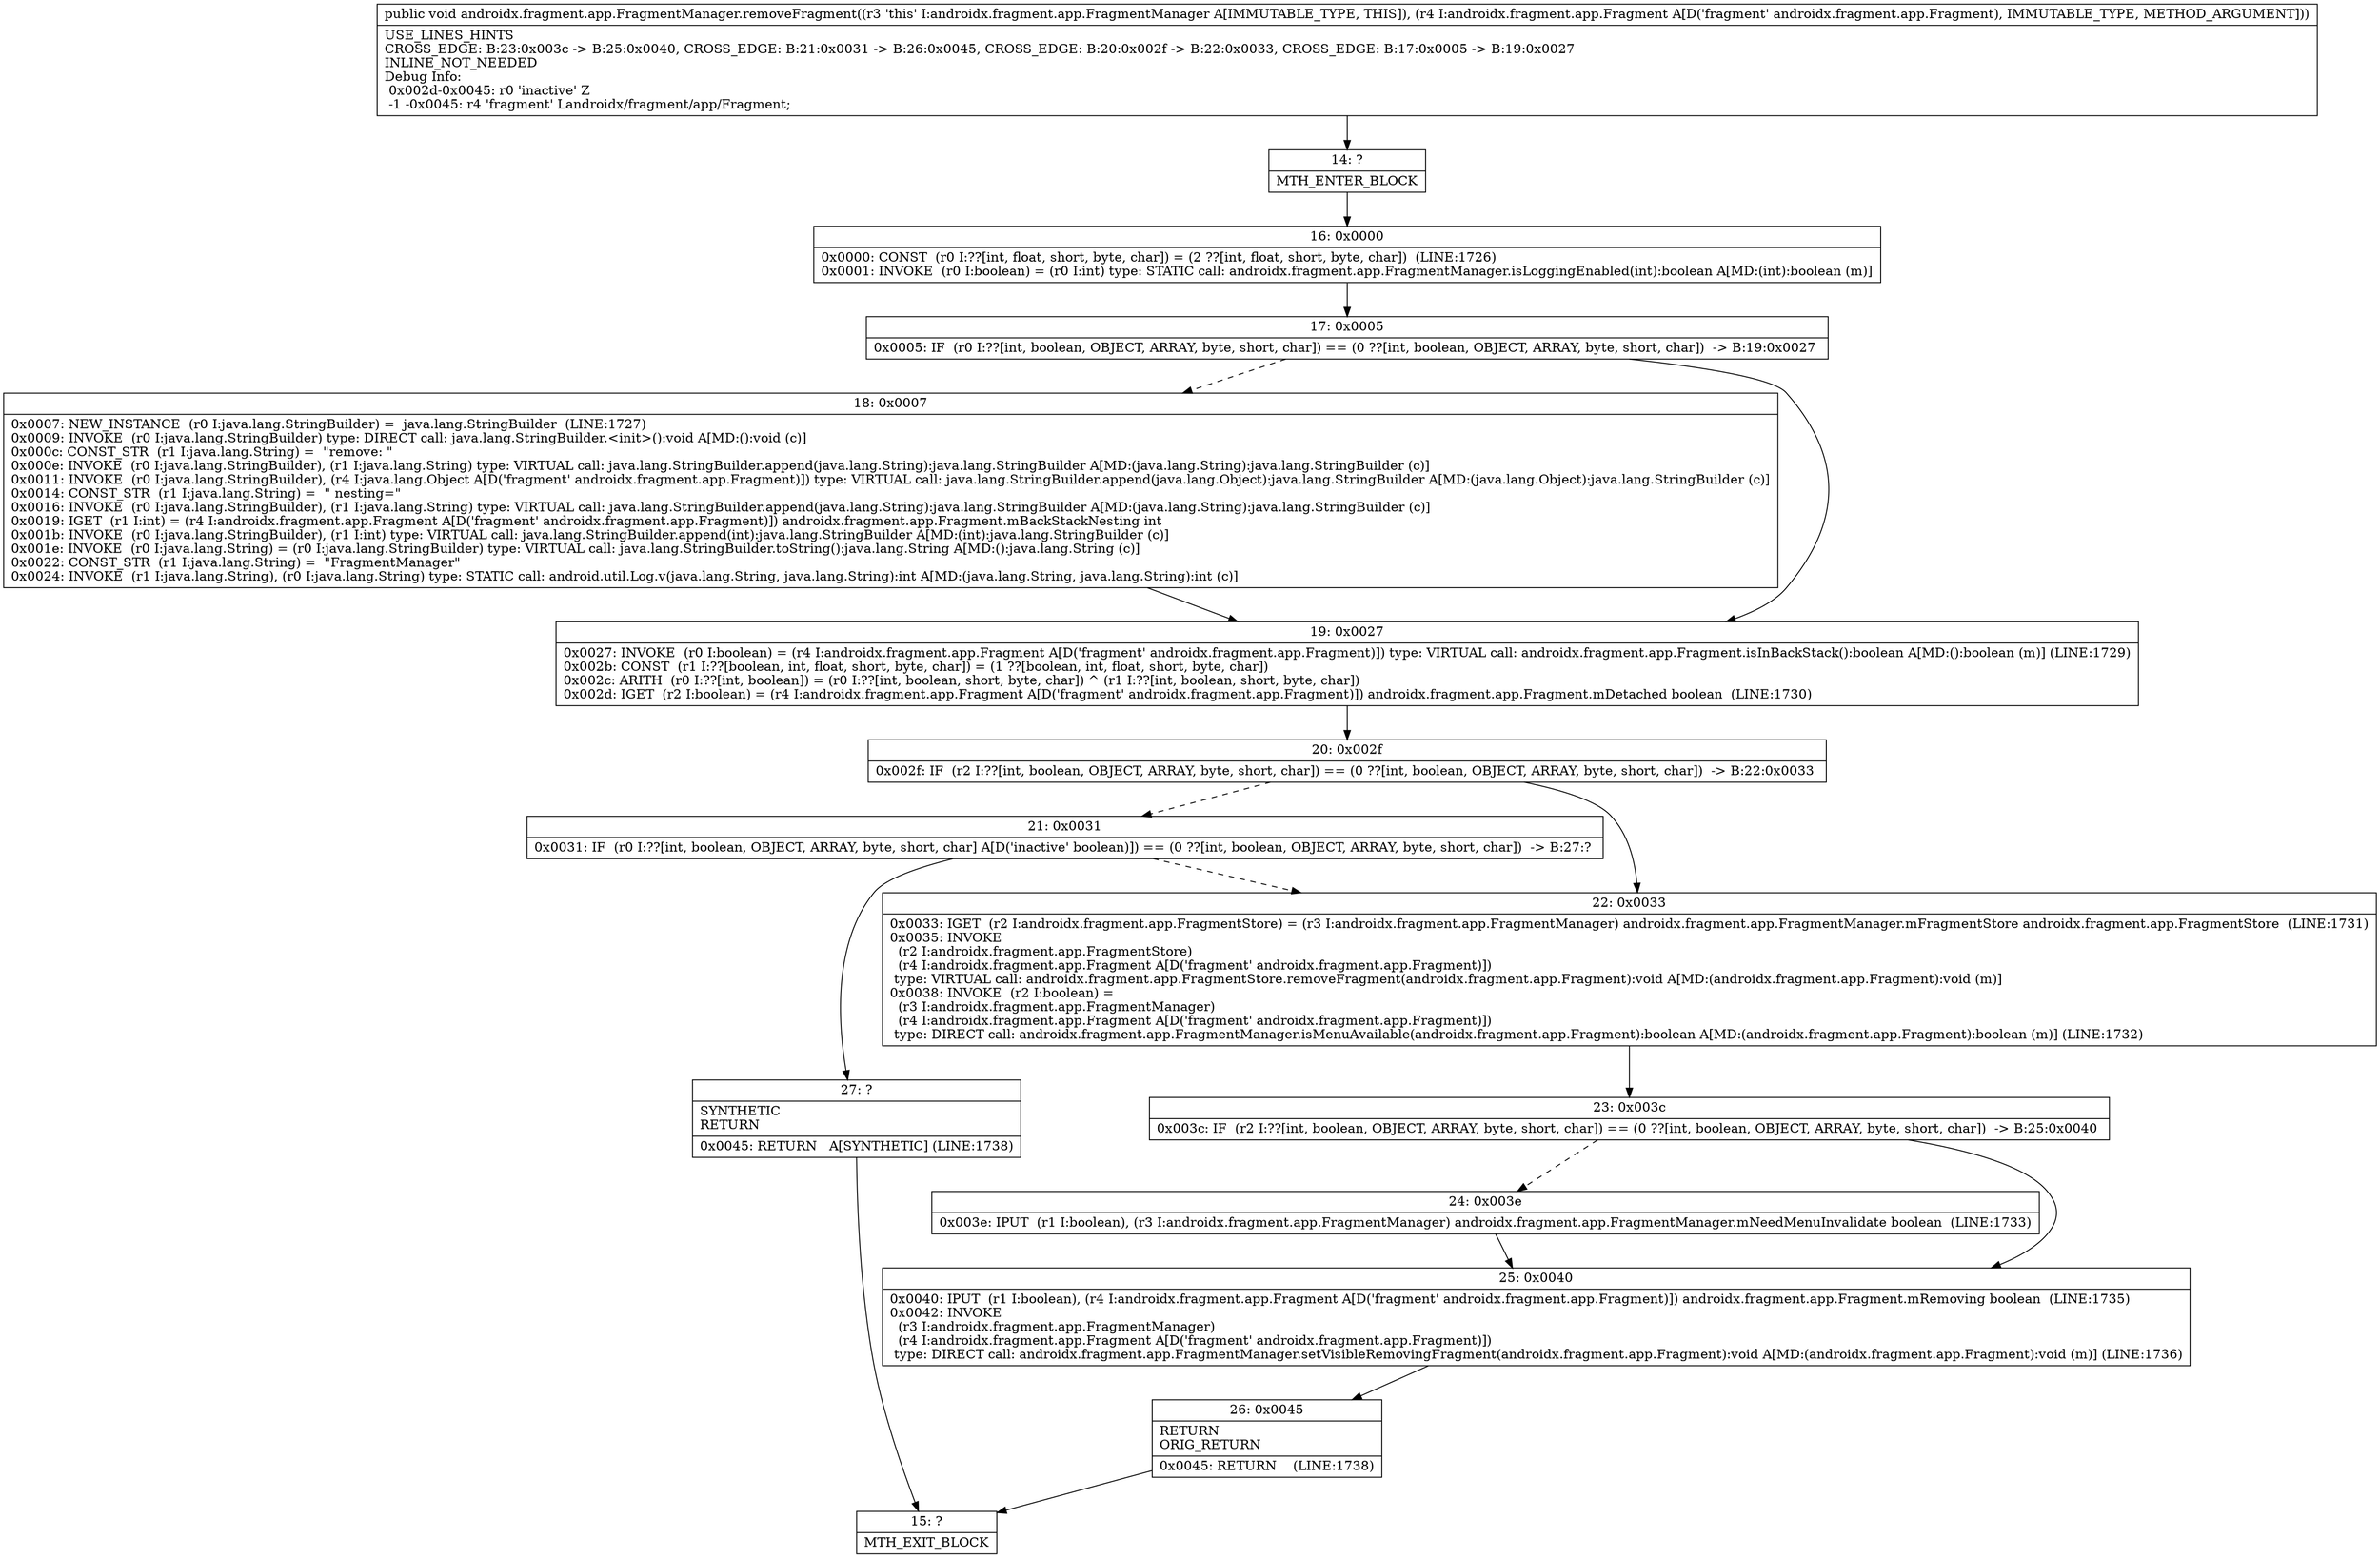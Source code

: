digraph "CFG forandroidx.fragment.app.FragmentManager.removeFragment(Landroidx\/fragment\/app\/Fragment;)V" {
Node_14 [shape=record,label="{14\:\ ?|MTH_ENTER_BLOCK\l}"];
Node_16 [shape=record,label="{16\:\ 0x0000|0x0000: CONST  (r0 I:??[int, float, short, byte, char]) = (2 ??[int, float, short, byte, char])  (LINE:1726)\l0x0001: INVOKE  (r0 I:boolean) = (r0 I:int) type: STATIC call: androidx.fragment.app.FragmentManager.isLoggingEnabled(int):boolean A[MD:(int):boolean (m)]\l}"];
Node_17 [shape=record,label="{17\:\ 0x0005|0x0005: IF  (r0 I:??[int, boolean, OBJECT, ARRAY, byte, short, char]) == (0 ??[int, boolean, OBJECT, ARRAY, byte, short, char])  \-\> B:19:0x0027 \l}"];
Node_18 [shape=record,label="{18\:\ 0x0007|0x0007: NEW_INSTANCE  (r0 I:java.lang.StringBuilder) =  java.lang.StringBuilder  (LINE:1727)\l0x0009: INVOKE  (r0 I:java.lang.StringBuilder) type: DIRECT call: java.lang.StringBuilder.\<init\>():void A[MD:():void (c)]\l0x000c: CONST_STR  (r1 I:java.lang.String) =  \"remove: \" \l0x000e: INVOKE  (r0 I:java.lang.StringBuilder), (r1 I:java.lang.String) type: VIRTUAL call: java.lang.StringBuilder.append(java.lang.String):java.lang.StringBuilder A[MD:(java.lang.String):java.lang.StringBuilder (c)]\l0x0011: INVOKE  (r0 I:java.lang.StringBuilder), (r4 I:java.lang.Object A[D('fragment' androidx.fragment.app.Fragment)]) type: VIRTUAL call: java.lang.StringBuilder.append(java.lang.Object):java.lang.StringBuilder A[MD:(java.lang.Object):java.lang.StringBuilder (c)]\l0x0014: CONST_STR  (r1 I:java.lang.String) =  \" nesting=\" \l0x0016: INVOKE  (r0 I:java.lang.StringBuilder), (r1 I:java.lang.String) type: VIRTUAL call: java.lang.StringBuilder.append(java.lang.String):java.lang.StringBuilder A[MD:(java.lang.String):java.lang.StringBuilder (c)]\l0x0019: IGET  (r1 I:int) = (r4 I:androidx.fragment.app.Fragment A[D('fragment' androidx.fragment.app.Fragment)]) androidx.fragment.app.Fragment.mBackStackNesting int \l0x001b: INVOKE  (r0 I:java.lang.StringBuilder), (r1 I:int) type: VIRTUAL call: java.lang.StringBuilder.append(int):java.lang.StringBuilder A[MD:(int):java.lang.StringBuilder (c)]\l0x001e: INVOKE  (r0 I:java.lang.String) = (r0 I:java.lang.StringBuilder) type: VIRTUAL call: java.lang.StringBuilder.toString():java.lang.String A[MD:():java.lang.String (c)]\l0x0022: CONST_STR  (r1 I:java.lang.String) =  \"FragmentManager\" \l0x0024: INVOKE  (r1 I:java.lang.String), (r0 I:java.lang.String) type: STATIC call: android.util.Log.v(java.lang.String, java.lang.String):int A[MD:(java.lang.String, java.lang.String):int (c)]\l}"];
Node_19 [shape=record,label="{19\:\ 0x0027|0x0027: INVOKE  (r0 I:boolean) = (r4 I:androidx.fragment.app.Fragment A[D('fragment' androidx.fragment.app.Fragment)]) type: VIRTUAL call: androidx.fragment.app.Fragment.isInBackStack():boolean A[MD:():boolean (m)] (LINE:1729)\l0x002b: CONST  (r1 I:??[boolean, int, float, short, byte, char]) = (1 ??[boolean, int, float, short, byte, char]) \l0x002c: ARITH  (r0 I:??[int, boolean]) = (r0 I:??[int, boolean, short, byte, char]) ^ (r1 I:??[int, boolean, short, byte, char]) \l0x002d: IGET  (r2 I:boolean) = (r4 I:androidx.fragment.app.Fragment A[D('fragment' androidx.fragment.app.Fragment)]) androidx.fragment.app.Fragment.mDetached boolean  (LINE:1730)\l}"];
Node_20 [shape=record,label="{20\:\ 0x002f|0x002f: IF  (r2 I:??[int, boolean, OBJECT, ARRAY, byte, short, char]) == (0 ??[int, boolean, OBJECT, ARRAY, byte, short, char])  \-\> B:22:0x0033 \l}"];
Node_21 [shape=record,label="{21\:\ 0x0031|0x0031: IF  (r0 I:??[int, boolean, OBJECT, ARRAY, byte, short, char] A[D('inactive' boolean)]) == (0 ??[int, boolean, OBJECT, ARRAY, byte, short, char])  \-\> B:27:? \l}"];
Node_27 [shape=record,label="{27\:\ ?|SYNTHETIC\lRETURN\l|0x0045: RETURN   A[SYNTHETIC] (LINE:1738)\l}"];
Node_15 [shape=record,label="{15\:\ ?|MTH_EXIT_BLOCK\l}"];
Node_22 [shape=record,label="{22\:\ 0x0033|0x0033: IGET  (r2 I:androidx.fragment.app.FragmentStore) = (r3 I:androidx.fragment.app.FragmentManager) androidx.fragment.app.FragmentManager.mFragmentStore androidx.fragment.app.FragmentStore  (LINE:1731)\l0x0035: INVOKE  \l  (r2 I:androidx.fragment.app.FragmentStore)\l  (r4 I:androidx.fragment.app.Fragment A[D('fragment' androidx.fragment.app.Fragment)])\l type: VIRTUAL call: androidx.fragment.app.FragmentStore.removeFragment(androidx.fragment.app.Fragment):void A[MD:(androidx.fragment.app.Fragment):void (m)]\l0x0038: INVOKE  (r2 I:boolean) = \l  (r3 I:androidx.fragment.app.FragmentManager)\l  (r4 I:androidx.fragment.app.Fragment A[D('fragment' androidx.fragment.app.Fragment)])\l type: DIRECT call: androidx.fragment.app.FragmentManager.isMenuAvailable(androidx.fragment.app.Fragment):boolean A[MD:(androidx.fragment.app.Fragment):boolean (m)] (LINE:1732)\l}"];
Node_23 [shape=record,label="{23\:\ 0x003c|0x003c: IF  (r2 I:??[int, boolean, OBJECT, ARRAY, byte, short, char]) == (0 ??[int, boolean, OBJECT, ARRAY, byte, short, char])  \-\> B:25:0x0040 \l}"];
Node_24 [shape=record,label="{24\:\ 0x003e|0x003e: IPUT  (r1 I:boolean), (r3 I:androidx.fragment.app.FragmentManager) androidx.fragment.app.FragmentManager.mNeedMenuInvalidate boolean  (LINE:1733)\l}"];
Node_25 [shape=record,label="{25\:\ 0x0040|0x0040: IPUT  (r1 I:boolean), (r4 I:androidx.fragment.app.Fragment A[D('fragment' androidx.fragment.app.Fragment)]) androidx.fragment.app.Fragment.mRemoving boolean  (LINE:1735)\l0x0042: INVOKE  \l  (r3 I:androidx.fragment.app.FragmentManager)\l  (r4 I:androidx.fragment.app.Fragment A[D('fragment' androidx.fragment.app.Fragment)])\l type: DIRECT call: androidx.fragment.app.FragmentManager.setVisibleRemovingFragment(androidx.fragment.app.Fragment):void A[MD:(androidx.fragment.app.Fragment):void (m)] (LINE:1736)\l}"];
Node_26 [shape=record,label="{26\:\ 0x0045|RETURN\lORIG_RETURN\l|0x0045: RETURN    (LINE:1738)\l}"];
MethodNode[shape=record,label="{public void androidx.fragment.app.FragmentManager.removeFragment((r3 'this' I:androidx.fragment.app.FragmentManager A[IMMUTABLE_TYPE, THIS]), (r4 I:androidx.fragment.app.Fragment A[D('fragment' androidx.fragment.app.Fragment), IMMUTABLE_TYPE, METHOD_ARGUMENT]))  | USE_LINES_HINTS\lCROSS_EDGE: B:23:0x003c \-\> B:25:0x0040, CROSS_EDGE: B:21:0x0031 \-\> B:26:0x0045, CROSS_EDGE: B:20:0x002f \-\> B:22:0x0033, CROSS_EDGE: B:17:0x0005 \-\> B:19:0x0027\lINLINE_NOT_NEEDED\lDebug Info:\l  0x002d\-0x0045: r0 'inactive' Z\l  \-1 \-0x0045: r4 'fragment' Landroidx\/fragment\/app\/Fragment;\l}"];
MethodNode -> Node_14;Node_14 -> Node_16;
Node_16 -> Node_17;
Node_17 -> Node_18[style=dashed];
Node_17 -> Node_19;
Node_18 -> Node_19;
Node_19 -> Node_20;
Node_20 -> Node_21[style=dashed];
Node_20 -> Node_22;
Node_21 -> Node_22[style=dashed];
Node_21 -> Node_27;
Node_27 -> Node_15;
Node_22 -> Node_23;
Node_23 -> Node_24[style=dashed];
Node_23 -> Node_25;
Node_24 -> Node_25;
Node_25 -> Node_26;
Node_26 -> Node_15;
}

